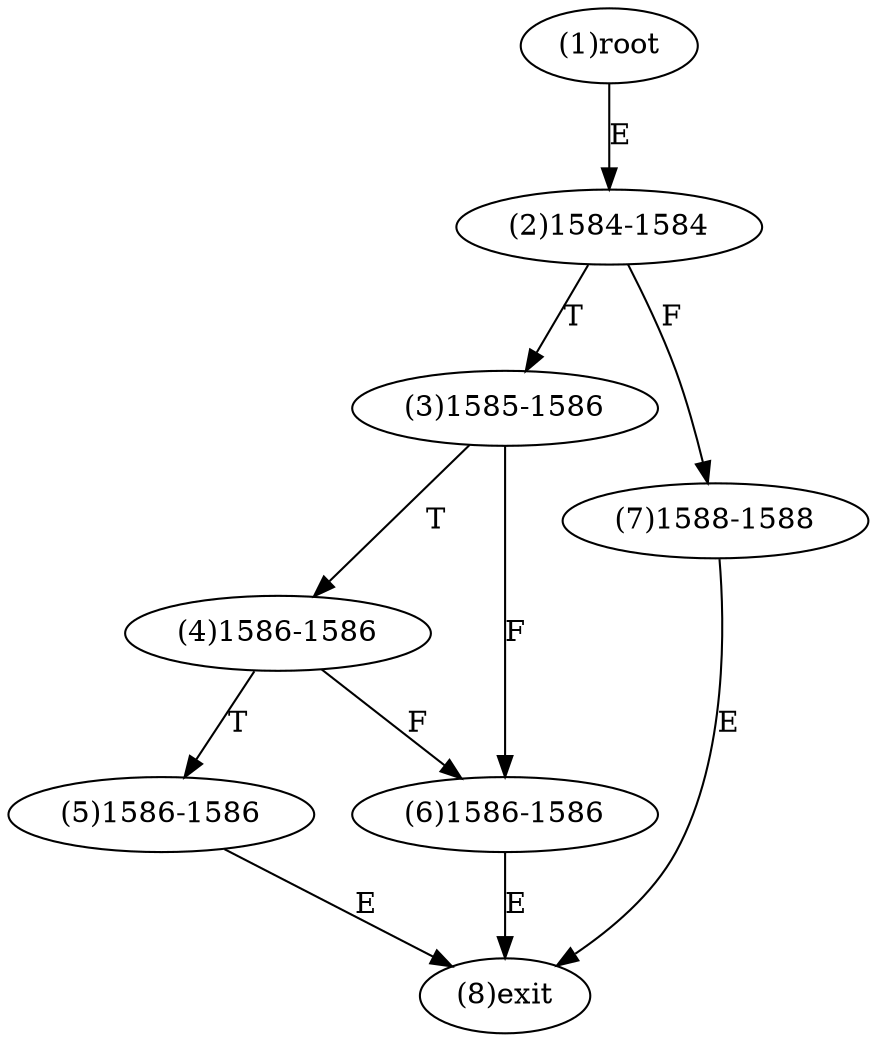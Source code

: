 digraph "" { 
1[ label="(1)root"];
2[ label="(2)1584-1584"];
3[ label="(3)1585-1586"];
4[ label="(4)1586-1586"];
5[ label="(5)1586-1586"];
6[ label="(6)1586-1586"];
7[ label="(7)1588-1588"];
8[ label="(8)exit"];
1->2[ label="E"];
2->7[ label="F"];
2->3[ label="T"];
3->6[ label="F"];
3->4[ label="T"];
4->6[ label="F"];
4->5[ label="T"];
5->8[ label="E"];
6->8[ label="E"];
7->8[ label="E"];
}